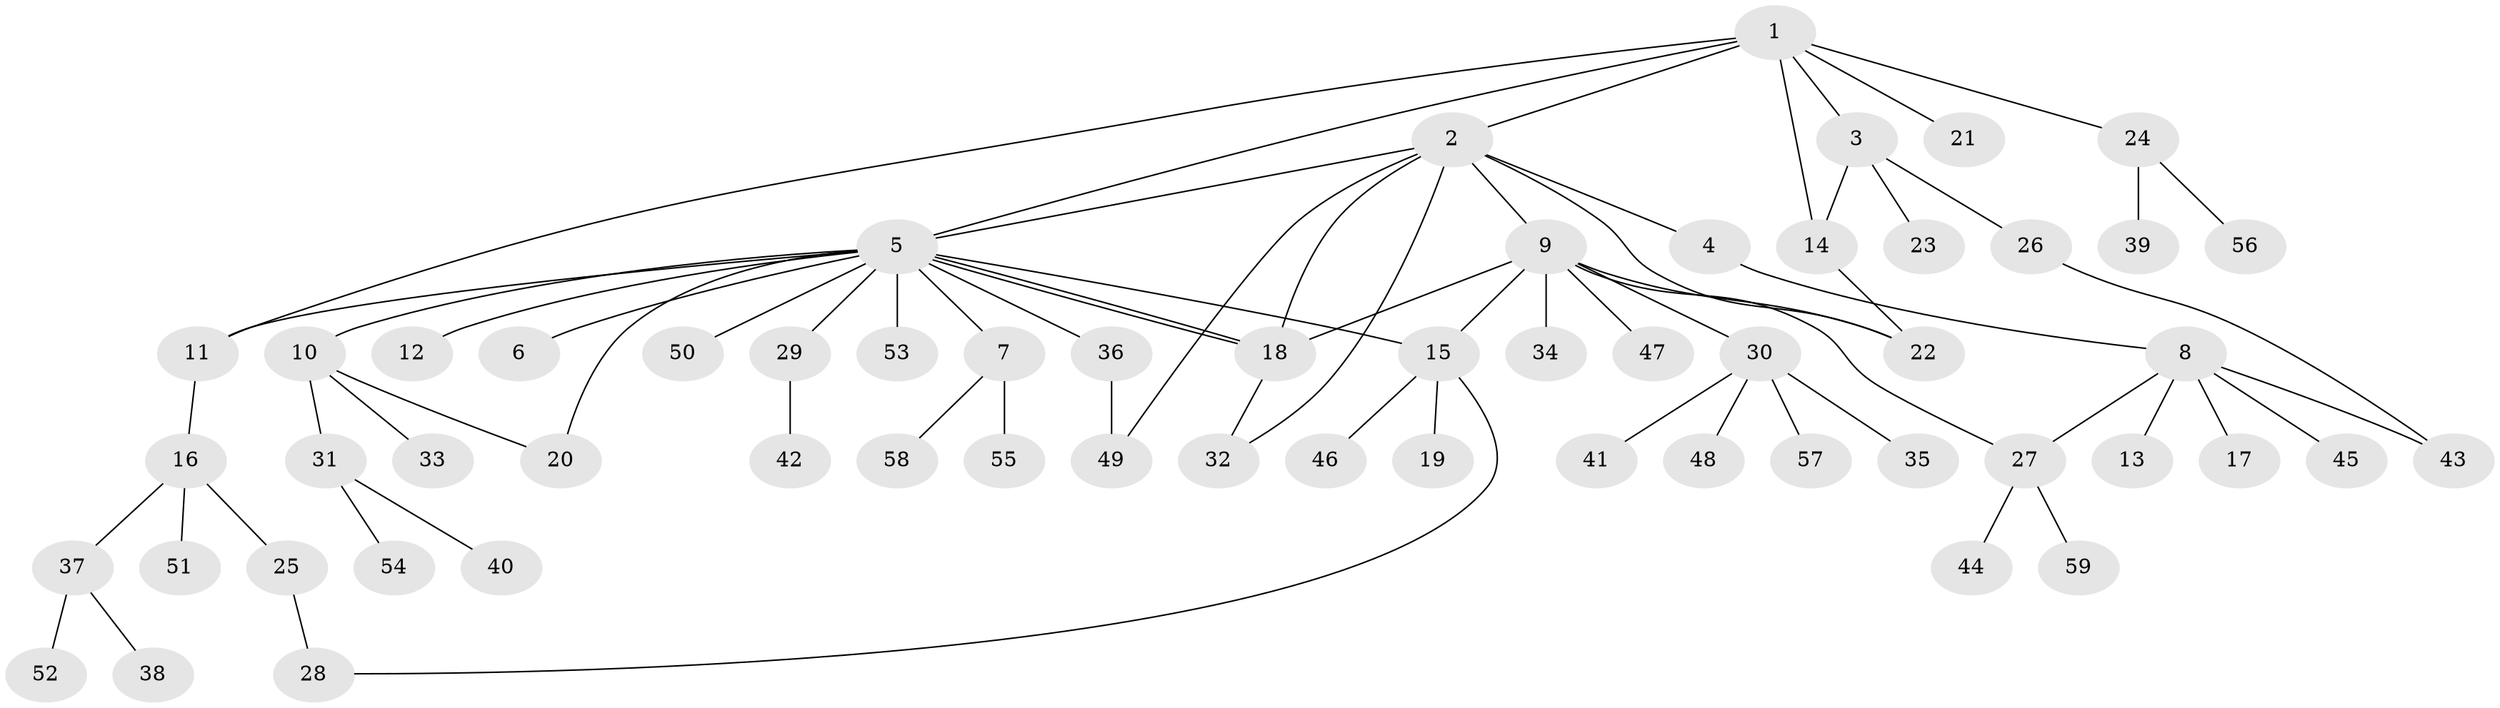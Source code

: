 // Generated by graph-tools (version 1.1) at 2025/26/03/09/25 03:26:03]
// undirected, 59 vertices, 73 edges
graph export_dot {
graph [start="1"]
  node [color=gray90,style=filled];
  1;
  2;
  3;
  4;
  5;
  6;
  7;
  8;
  9;
  10;
  11;
  12;
  13;
  14;
  15;
  16;
  17;
  18;
  19;
  20;
  21;
  22;
  23;
  24;
  25;
  26;
  27;
  28;
  29;
  30;
  31;
  32;
  33;
  34;
  35;
  36;
  37;
  38;
  39;
  40;
  41;
  42;
  43;
  44;
  45;
  46;
  47;
  48;
  49;
  50;
  51;
  52;
  53;
  54;
  55;
  56;
  57;
  58;
  59;
  1 -- 2;
  1 -- 3;
  1 -- 5;
  1 -- 11;
  1 -- 14;
  1 -- 21;
  1 -- 24;
  2 -- 4;
  2 -- 5;
  2 -- 9;
  2 -- 18;
  2 -- 22;
  2 -- 32;
  2 -- 49;
  3 -- 14;
  3 -- 23;
  3 -- 26;
  4 -- 8;
  5 -- 6;
  5 -- 7;
  5 -- 10;
  5 -- 11;
  5 -- 12;
  5 -- 15;
  5 -- 18;
  5 -- 18;
  5 -- 20;
  5 -- 29;
  5 -- 36;
  5 -- 50;
  5 -- 53;
  7 -- 55;
  7 -- 58;
  8 -- 13;
  8 -- 17;
  8 -- 27;
  8 -- 43;
  8 -- 45;
  9 -- 15;
  9 -- 18;
  9 -- 22;
  9 -- 27;
  9 -- 30;
  9 -- 34;
  9 -- 47;
  10 -- 20;
  10 -- 31;
  10 -- 33;
  11 -- 16;
  14 -- 22;
  15 -- 19;
  15 -- 28;
  15 -- 46;
  16 -- 25;
  16 -- 37;
  16 -- 51;
  18 -- 32;
  24 -- 39;
  24 -- 56;
  25 -- 28;
  26 -- 43;
  27 -- 44;
  27 -- 59;
  29 -- 42;
  30 -- 35;
  30 -- 41;
  30 -- 48;
  30 -- 57;
  31 -- 40;
  31 -- 54;
  36 -- 49;
  37 -- 38;
  37 -- 52;
}
